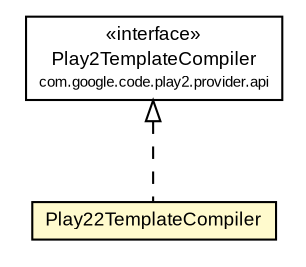 #!/usr/local/bin/dot
#
# Class diagram 
# Generated by UMLGraph version R5_6-24-gf6e263 (http://www.umlgraph.org/)
#

digraph G {
	edge [fontname="arial",fontsize=10,labelfontname="arial",labelfontsize=10];
	node [fontname="arial",fontsize=10,shape=plaintext];
	nodesep=0.25;
	ranksep=0.5;
	// com.google.code.play2.provider.play22.Play22TemplateCompiler
	c418 [label=<<table title="com.google.code.play2.provider.play22.Play22TemplateCompiler" border="0" cellborder="1" cellspacing="0" cellpadding="2" port="p" bgcolor="lemonChiffon" href="./Play22TemplateCompiler.html">
		<tr><td><table border="0" cellspacing="0" cellpadding="1">
<tr><td align="center" balign="center"> Play22TemplateCompiler </td></tr>
		</table></td></tr>
		</table>>, URL="./Play22TemplateCompiler.html", fontname="arial", fontcolor="black", fontsize=9.0];
	//com.google.code.play2.provider.play22.Play22TemplateCompiler implements com.google.code.play2.provider.api.Play2TemplateCompiler
	c437:p -> c418:p [dir=back,arrowtail=empty,style=dashed];
	// com.google.code.play2.provider.api.Play2TemplateCompiler
	c437 [label=<<table title="com.google.code.play2.provider.api.Play2TemplateCompiler" border="0" cellborder="1" cellspacing="0" cellpadding="2" port="p">
		<tr><td><table border="0" cellspacing="0" cellpadding="1">
<tr><td align="center" balign="center"> &#171;interface&#187; </td></tr>
<tr><td align="center" balign="center"> Play2TemplateCompiler </td></tr>
<tr><td align="center" balign="center"><font point-size="7.0"> com.google.code.play2.provider.api </font></td></tr>
		</table></td></tr>
		</table>>, URL="null", fontname="arial", fontcolor="black", fontsize=9.0];
}

